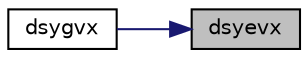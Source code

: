 digraph "dsyevx"
{
 // LATEX_PDF_SIZE
  edge [fontname="Helvetica",fontsize="10",labelfontname="Helvetica",labelfontsize="10"];
  node [fontname="Helvetica",fontsize="10",shape=record];
  rankdir="RL";
  Node1 [label="dsyevx",height=0.2,width=0.4,color="black", fillcolor="grey75", style="filled", fontcolor="black",tooltip="DSYEVX computes the eigenvalues and, optionally, the left and/or right eigenvectors for SY matrices"];
  Node1 -> Node2 [dir="back",color="midnightblue",fontsize="10",style="solid",fontname="Helvetica"];
  Node2 [label="dsygvx",height=0.2,width=0.4,color="black", fillcolor="white", style="filled",URL="$dsygvx_8f.html#a51bef2d9d58cfff3f1bac9143ccc85b8",tooltip="DSYGVX"];
}
